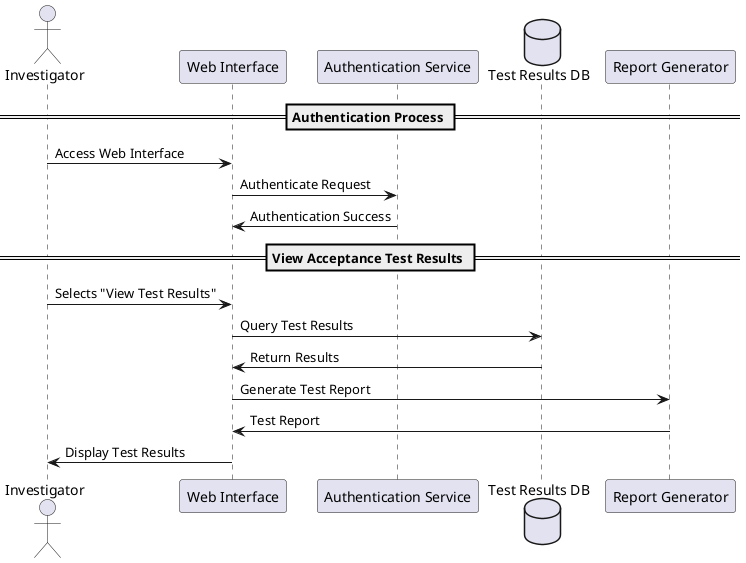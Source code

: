 @startuml
actor Investigator as inv
participant "Web Interface" as web
participant "Authentication Service" as auth
database "Test Results DB" as db
participant "Report Generator" as report

== Authentication Process ==
inv -> web : Access Web Interface
web -> auth : Authenticate Request
auth -> web : Authentication Success

== View Acceptance Test Results ==
inv -> web : Selects "View Test Results"
web -> db : Query Test Results
db -> web : Return Results
web -> report : Generate Test Report
report -> web : Test Report
web -> inv : Display Test Results

@enduml
